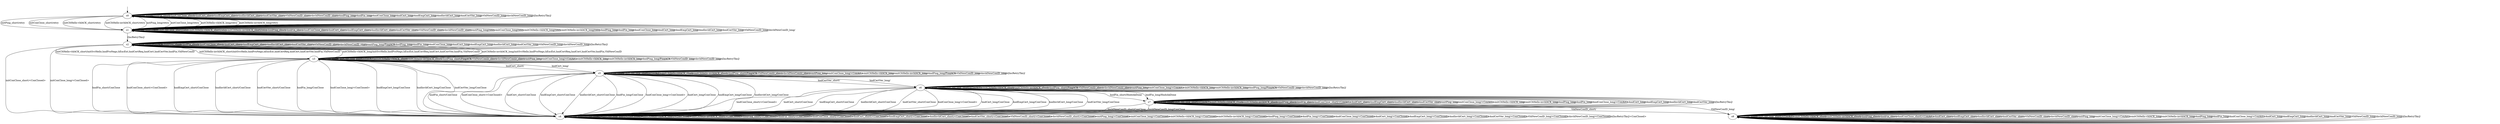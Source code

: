 digraph "quinnModels/quinn-BWRCA-0/learnedModel" {
s0 [label=s0];
s1 [label=s1];
s2 [label=s2];
s3 [label=s3];
s4 [label=s4];
s5 [label=s5];
s6 [label=s6];
s7 [label=s7];
s8 [label=s8];
s0 -> s1  [label="initPing_short/retry "];
s0 -> s1  [label="initConClose_short/retry "];
s0 -> s1  [label="initCltHello-vldACK_short/retry "];
s0 -> s1  [label="initCltHello-invldACK_short/retry "];
s0 -> s0  [label="hndPing_short/ "];
s0 -> s0  [label="hndFin_short/ "];
s0 -> s0  [label="hndConClose_short/ "];
s0 -> s0  [label="hndCert_short/ "];
s0 -> s0  [label="hndEmpCert_short/ "];
s0 -> s0  [label="hndInvldCert_short/ "];
s0 -> s0  [label="hndCertVer_short/ "];
s0 -> s0  [label="VldNewConID_short/ "];
s0 -> s0  [label="InvldNewConID_short/ "];
s0 -> s1  [label="initPing_long/retry "];
s0 -> s1  [label="initConClose_long/retry "];
s0 -> s1  [label="initCltHello-vldACK_long/retry "];
s0 -> s1  [label="initCltHello-invldACK_long/retry "];
s0 -> s0  [label="hndPing_long/ "];
s0 -> s0  [label="hndFin_long/ "];
s0 -> s0  [label="hndConClose_long/ "];
s0 -> s0  [label="hndCert_long/ "];
s0 -> s0  [label="hndEmpCert_long/ "];
s0 -> s0  [label="hndInvldCert_long/ "];
s0 -> s0  [label="hndCertVer_long/ "];
s0 -> s0  [label="VldNewConID_long/ "];
s0 -> s0  [label="InvldNewConID_long/ "];
s0 -> s0  [label="[IncRetryTkn]/ "];
s1 -> s1  [label="initPing_short/retry "];
s1 -> s1  [label="initConClose_short/retry "];
s1 -> s1  [label="initCltHello-vldACK_short/retry "];
s1 -> s1  [label="initCltHello-invldACK_short/retry "];
s1 -> s1  [label="hndPing_short/ "];
s1 -> s1  [label="hndFin_short/ "];
s1 -> s1  [label="hndConClose_short/ "];
s1 -> s1  [label="hndCert_short/ "];
s1 -> s1  [label="hndEmpCert_short/ "];
s1 -> s1  [label="hndInvldCert_short/ "];
s1 -> s1  [label="hndCertVer_short/ "];
s1 -> s1  [label="VldNewConID_short/ "];
s1 -> s1  [label="InvldNewConID_short/ "];
s1 -> s1  [label="initPing_long/retry "];
s1 -> s1  [label="initConClose_long/retry "];
s1 -> s1  [label="initCltHello-vldACK_long/retry "];
s1 -> s1  [label="initCltHello-invldACK_long/retry "];
s1 -> s1  [label="hndPing_long/ "];
s1 -> s1  [label="hndFin_long/ "];
s1 -> s1  [label="hndConClose_long/ "];
s1 -> s1  [label="hndCert_long/ "];
s1 -> s1  [label="hndEmpCert_long/ "];
s1 -> s1  [label="hndInvldCert_long/ "];
s1 -> s1  [label="hndCertVer_long/ "];
s1 -> s1  [label="VldNewConID_long/ "];
s1 -> s1  [label="InvldNewConID_long/ "];
s1 -> s2  [label="[IncRetryTkn]/ "];
s2 -> s2  [label="initPing_short/PingACK "];
s2 -> s4  [label="initConClose_short/<ConClosed> "];
s2 -> s3  [label="initCltHello-vldACK_short/initSvrHello,hndProNego,hEncExt,hndCertReq,hndCert,hndCertVer,hndFin,VldNewConID "];
s2 -> s3  [label="initCltHello-invldACK_short/initSvrHello,hndProNego,hEncExt,hndCertReq,hndCert,hndCertVer,hndFin,VldNewConID "];
s2 -> s2  [label="hndPing_short/ "];
s2 -> s2  [label="hndFin_short/ "];
s2 -> s2  [label="hndConClose_short/ "];
s2 -> s2  [label="hndCert_short/ "];
s2 -> s2  [label="hndEmpCert_short/ "];
s2 -> s2  [label="hndInvldCert_short/ "];
s2 -> s2  [label="hndCertVer_short/ "];
s2 -> s2  [label="VldNewConID_short/ "];
s2 -> s2  [label="InvldNewConID_short/ "];
s2 -> s2  [label="initPing_long/PingACK "];
s2 -> s4  [label="initConClose_long/<ConClosed> "];
s2 -> s3  [label="initCltHello-vldACK_long/initSvrHello,hndProNego,hEncExt,hndCertReq,hndCert,hndCertVer,hndFin,VldNewConID "];
s2 -> s3  [label="initCltHello-invldACK_long/initSvrHello,hndProNego,hEncExt,hndCertReq,hndCert,hndCertVer,hndFin,VldNewConID "];
s2 -> s2  [label="hndPing_long/ "];
s2 -> s2  [label="hndFin_long/ "];
s2 -> s2  [label="hndConClose_long/ "];
s2 -> s2  [label="hndCert_long/ "];
s2 -> s2  [label="hndEmpCert_long/ "];
s2 -> s2  [label="hndInvldCert_long/ "];
s2 -> s2  [label="hndCertVer_long/ "];
s2 -> s2  [label="VldNewConID_long/ "];
s2 -> s2  [label="InvldNewConID_long/ "];
s2 -> s2  [label="[IncRetryTkn]/ "];
s3 -> s3  [label="initPing_short/ "];
s3 -> s3  [label="initConClose_short/<ConAct> "];
s3 -> s3  [label="initCltHello-vldACK_short/ "];
s3 -> s3  [label="initCltHello-invldACK_short/ "];
s3 -> s3  [label="hndPing_short/PingACK "];
s3 -> s4  [label="hndFin_short/ConClose "];
s3 -> s4  [label="hndConClose_short/<ConClosed> "];
s3 -> s5  [label="hndCert_short/ "];
s3 -> s4  [label="hndEmpCert_short/ConClose "];
s3 -> s4  [label="hndInvldCert_short/ConClose "];
s3 -> s4  [label="hndCertVer_short/ConClose "];
s3 -> s3  [label="VldNewConID_short/ "];
s3 -> s3  [label="InvldNewConID_short/ "];
s3 -> s3  [label="initPing_long/ "];
s3 -> s3  [label="initConClose_long/<ConAct> "];
s3 -> s3  [label="initCltHello-vldACK_long/ "];
s3 -> s3  [label="initCltHello-invldACK_long/ "];
s3 -> s3  [label="hndPing_long/PingACK "];
s3 -> s4  [label="hndFin_long/ConClose "];
s3 -> s4  [label="hndConClose_long/<ConClosed> "];
s3 -> s5  [label="hndCert_long/ "];
s3 -> s4  [label="hndEmpCert_long/ConClose "];
s3 -> s4  [label="hndInvldCert_long/ConClose "];
s3 -> s4  [label="hndCertVer_long/ConClose "];
s3 -> s3  [label="VldNewConID_long/ "];
s3 -> s3  [label="InvldNewConID_long/ "];
s3 -> s3  [label="[IncRetryTkn]/ "];
s4 -> s4  [label="initPing_short/<ConClosed> "];
s4 -> s4  [label="initConClose_short/<ConClosed> "];
s4 -> s4  [label="initCltHello-vldACK_short/<ConClosed> "];
s4 -> s4  [label="initCltHello-invldACK_short/<ConClosed> "];
s4 -> s4  [label="hndPing_short/<ConClosed> "];
s4 -> s4  [label="hndFin_short/<ConClosed> "];
s4 -> s4  [label="hndConClose_short/<ConClosed> "];
s4 -> s4  [label="hndCert_short/<ConClosed> "];
s4 -> s4  [label="hndEmpCert_short/<ConClosed> "];
s4 -> s4  [label="hndInvldCert_short/<ConClosed> "];
s4 -> s4  [label="hndCertVer_short/<ConClosed> "];
s4 -> s4  [label="VldNewConID_short/<ConClosed> "];
s4 -> s4  [label="InvldNewConID_short/<ConClosed> "];
s4 -> s4  [label="initPing_long/<ConClosed> "];
s4 -> s4  [label="initConClose_long/<ConClosed> "];
s4 -> s4  [label="initCltHello-vldACK_long/<ConClosed> "];
s4 -> s4  [label="initCltHello-invldACK_long/<ConClosed> "];
s4 -> s4  [label="hndPing_long/<ConClosed> "];
s4 -> s4  [label="hndFin_long/<ConClosed> "];
s4 -> s4  [label="hndConClose_long/<ConClosed> "];
s4 -> s4  [label="hndCert_long/<ConClosed> "];
s4 -> s4  [label="hndEmpCert_long/<ConClosed> "];
s4 -> s4  [label="hndInvldCert_long/<ConClosed> "];
s4 -> s4  [label="hndCertVer_long/<ConClosed> "];
s4 -> s4  [label="VldNewConID_long/<ConClosed> "];
s4 -> s4  [label="InvldNewConID_long/<ConClosed> "];
s4 -> s4  [label="[IncRetryTkn]/<ConClosed> "];
s5 -> s5  [label="initPing_short/ "];
s5 -> s5  [label="initConClose_short/<ConAct> "];
s5 -> s5  [label="initCltHello-vldACK_short/ "];
s5 -> s5  [label="initCltHello-invldACK_short/ "];
s5 -> s5  [label="hndPing_short/PingACK "];
s5 -> s4  [label="hndFin_short/ConClose "];
s5 -> s4  [label="hndConClose_short/<ConClosed> "];
s5 -> s4  [label="hndCert_short/ConClose "];
s5 -> s4  [label="hndEmpCert_short/ConClose "];
s5 -> s4  [label="hndInvldCert_short/ConClose "];
s5 -> s6  [label="hndCertVer_short/ "];
s5 -> s5  [label="VldNewConID_short/ "];
s5 -> s5  [label="InvldNewConID_short/ "];
s5 -> s5  [label="initPing_long/ "];
s5 -> s5  [label="initConClose_long/<ConAct> "];
s5 -> s5  [label="initCltHello-vldACK_long/ "];
s5 -> s5  [label="initCltHello-invldACK_long/ "];
s5 -> s5  [label="hndPing_long/PingACK "];
s5 -> s4  [label="hndFin_long/ConClose "];
s5 -> s4  [label="hndConClose_long/<ConClosed> "];
s5 -> s4  [label="hndCert_long/ConClose "];
s5 -> s4  [label="hndEmpCert_long/ConClose "];
s5 -> s4  [label="hndInvldCert_long/ConClose "];
s5 -> s6  [label="hndCertVer_long/ "];
s5 -> s5  [label="VldNewConID_long/ "];
s5 -> s5  [label="InvldNewConID_long/ "];
s5 -> s5  [label="[IncRetryTkn]/ "];
s6 -> s6  [label="initPing_short/ "];
s6 -> s6  [label="initConClose_short/<ConAct> "];
s6 -> s6  [label="initCltHello-vldACK_short/ "];
s6 -> s6  [label="initCltHello-invldACK_short/ "];
s6 -> s6  [label="hndPing_short/PingACK "];
s6 -> s7  [label="hndFin_short/HndshkDone "];
s6 -> s4  [label="hndConClose_short/<ConClosed> "];
s6 -> s4  [label="hndCert_short/ConClose "];
s6 -> s4  [label="hndEmpCert_short/ConClose "];
s6 -> s4  [label="hndInvldCert_short/ConClose "];
s6 -> s4  [label="hndCertVer_short/ConClose "];
s6 -> s6  [label="VldNewConID_short/ "];
s6 -> s6  [label="InvldNewConID_short/ "];
s6 -> s6  [label="initPing_long/ "];
s6 -> s6  [label="initConClose_long/<ConAct> "];
s6 -> s6  [label="initCltHello-vldACK_long/ "];
s6 -> s6  [label="initCltHello-invldACK_long/ "];
s6 -> s6  [label="hndPing_long/PingACK "];
s6 -> s7  [label="hndFin_long/HndshkDone "];
s6 -> s4  [label="hndConClose_long/<ConClosed> "];
s6 -> s4  [label="hndCert_long/ConClose "];
s6 -> s4  [label="hndEmpCert_long/ConClose "];
s6 -> s4  [label="hndInvldCert_long/ConClose "];
s6 -> s4  [label="hndCertVer_long/ConClose "];
s6 -> s6  [label="VldNewConID_long/ "];
s6 -> s6  [label="InvldNewConID_long/ "];
s6 -> s6  [label="[IncRetryTkn]/ "];
s7 -> s7  [label="initPing_short/ "];
s7 -> s7  [label="initConClose_short/<ConAct> "];
s7 -> s7  [label="initCltHello-vldACK_short/ "];
s7 -> s7  [label="initCltHello-invldACK_short/ "];
s7 -> s7  [label="hndPing_short/ "];
s7 -> s7  [label="hndFin_short/ "];
s7 -> s7  [label="hndConClose_short/<ConAct> "];
s7 -> s7  [label="hndCert_short/ "];
s7 -> s7  [label="hndEmpCert_short/ "];
s7 -> s7  [label="hndInvldCert_short/ "];
s7 -> s7  [label="hndCertVer_short/ "];
s7 -> s8  [label="VldNewConID_short/ "];
s7 -> s4  [label="InvldNewConID_short/ConClose "];
s7 -> s7  [label="initPing_long/ "];
s7 -> s7  [label="initConClose_long/<ConAct> "];
s7 -> s7  [label="initCltHello-vldACK_long/ "];
s7 -> s7  [label="initCltHello-invldACK_long/ "];
s7 -> s7  [label="hndPing_long/ "];
s7 -> s7  [label="hndFin_long/ "];
s7 -> s7  [label="hndConClose_long/<ConAct> "];
s7 -> s7  [label="hndCert_long/ "];
s7 -> s7  [label="hndEmpCert_long/ "];
s7 -> s7  [label="hndInvldCert_long/ "];
s7 -> s7  [label="hndCertVer_long/ "];
s7 -> s8  [label="VldNewConID_long/ "];
s7 -> s4  [label="InvldNewConID_long/ConClose "];
s7 -> s7  [label="[IncRetryTkn]/ "];
s8 -> s8  [label="initPing_short/ "];
s8 -> s8  [label="initConClose_short/<ConAct> "];
s8 -> s8  [label="initCltHello-vldACK_short/ "];
s8 -> s8  [label="initCltHello-invldACK_short/ "];
s8 -> s8  [label="hndPing_short/ "];
s8 -> s8  [label="hndFin_short/ "];
s8 -> s8  [label="hndConClose_short/<ConAct> "];
s8 -> s8  [label="hndCert_short/ "];
s8 -> s8  [label="hndEmpCert_short/ "];
s8 -> s8  [label="hndInvldCert_short/ "];
s8 -> s8  [label="hndCertVer_short/ "];
s8 -> s8  [label="VldNewConID_short/ "];
s8 -> s8  [label="InvldNewConID_short/ "];
s8 -> s8  [label="initPing_long/ "];
s8 -> s8  [label="initConClose_long/<ConAct> "];
s8 -> s8  [label="initCltHello-vldACK_long/ "];
s8 -> s8  [label="initCltHello-invldACK_long/ "];
s8 -> s8  [label="hndPing_long/ "];
s8 -> s8  [label="hndFin_long/ "];
s8 -> s8  [label="hndConClose_long/<ConAct> "];
s8 -> s8  [label="hndCert_long/ "];
s8 -> s8  [label="hndEmpCert_long/ "];
s8 -> s8  [label="hndInvldCert_long/ "];
s8 -> s8  [label="hndCertVer_long/ "];
s8 -> s8  [label="VldNewConID_long/ "];
s8 -> s8  [label="InvldNewConID_long/ "];
s8 -> s8  [label="[IncRetryTkn]/ "];
__start0 [label="", shape=none];
__start0 -> s0  [label=""];
}
